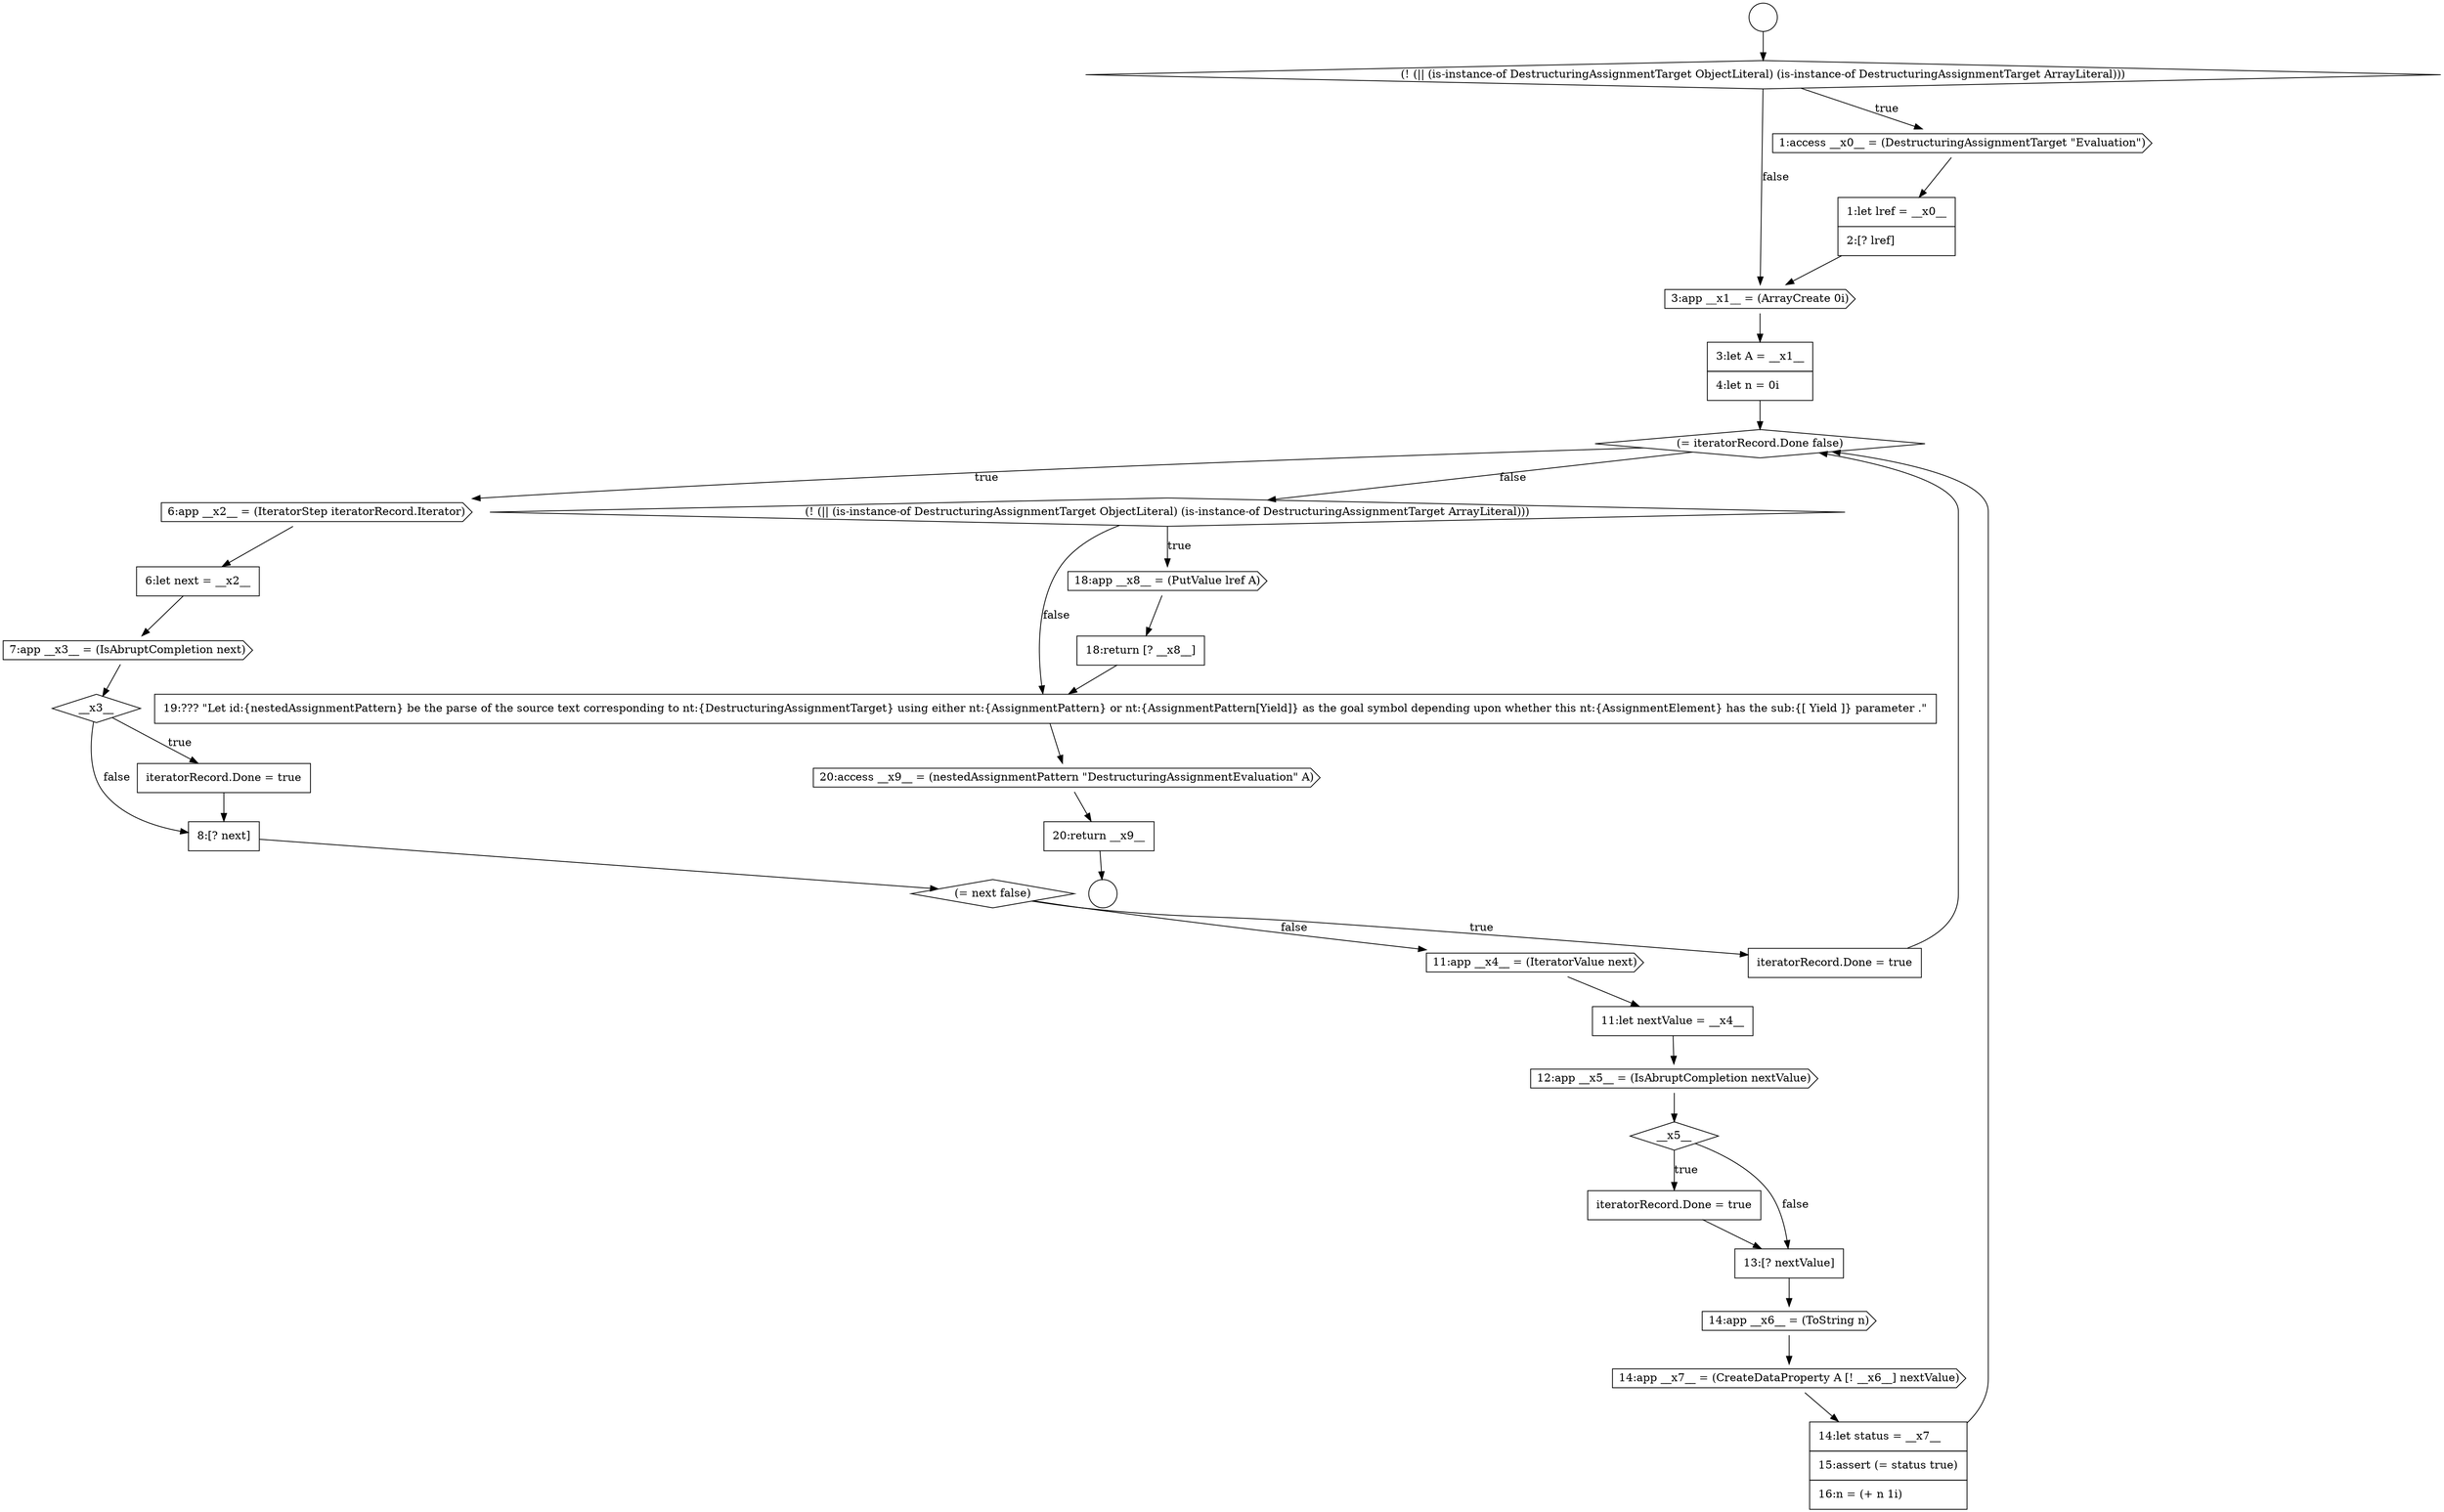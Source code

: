 digraph {
  node0 [shape=circle label=" " color="black" fillcolor="white" style=filled]
  node5 [shape=cds, label=<<font color="black">3:app __x1__ = (ArrayCreate 0i)</font>> color="black" fillcolor="white" style=filled]
  node10 [shape=cds, label=<<font color="black">7:app __x3__ = (IsAbruptCompletion next)</font>> color="black" fillcolor="white" style=filled]
  node14 [shape=diamond, label=<<font color="black">(= next false)</font>> color="black" fillcolor="white" style=filled]
  node1 [shape=circle label=" " color="black" fillcolor="white" style=filled]
  node6 [shape=none, margin=0, label=<<font color="black">
    <table border="0" cellborder="1" cellspacing="0" cellpadding="10">
      <tr><td align="left">3:let A = __x1__</td></tr>
      <tr><td align="left">4:let n = 0i</td></tr>
    </table>
  </font>> color="black" fillcolor="white" style=filled]
  node9 [shape=none, margin=0, label=<<font color="black">
    <table border="0" cellborder="1" cellspacing="0" cellpadding="10">
      <tr><td align="left">6:let next = __x2__</td></tr>
    </table>
  </font>> color="black" fillcolor="white" style=filled]
  node13 [shape=none, margin=0, label=<<font color="black">
    <table border="0" cellborder="1" cellspacing="0" cellpadding="10">
      <tr><td align="left">8:[? next]</td></tr>
    </table>
  </font>> color="black" fillcolor="white" style=filled]
  node2 [shape=diamond, label=<<font color="black">(! (|| (is-instance-of DestructuringAssignmentTarget ObjectLiteral) (is-instance-of DestructuringAssignmentTarget ArrayLiteral)))</font>> color="black" fillcolor="white" style=filled]
  node17 [shape=none, margin=0, label=<<font color="black">
    <table border="0" cellborder="1" cellspacing="0" cellpadding="10">
      <tr><td align="left">11:let nextValue = __x4__</td></tr>
    </table>
  </font>> color="black" fillcolor="white" style=filled]
  node12 [shape=none, margin=0, label=<<font color="black">
    <table border="0" cellborder="1" cellspacing="0" cellpadding="10">
      <tr><td align="left">iteratorRecord.Done = true</td></tr>
    </table>
  </font>> color="black" fillcolor="white" style=filled]
  node7 [shape=diamond, label=<<font color="black">(= iteratorRecord.Done false)</font>> color="black" fillcolor="white" style=filled]
  node3 [shape=cds, label=<<font color="black">1:access __x0__ = (DestructuringAssignmentTarget &quot;Evaluation&quot;)</font>> color="black" fillcolor="white" style=filled]
  node18 [shape=cds, label=<<font color="black">12:app __x5__ = (IsAbruptCompletion nextValue)</font>> color="black" fillcolor="white" style=filled]
  node16 [shape=cds, label=<<font color="black">11:app __x4__ = (IteratorValue next)</font>> color="black" fillcolor="white" style=filled]
  node11 [shape=diamond, label=<<font color="black">__x3__</font>> color="black" fillcolor="white" style=filled]
  node8 [shape=cds, label=<<font color="black">6:app __x2__ = (IteratorStep iteratorRecord.Iterator)</font>> color="black" fillcolor="white" style=filled]
  node4 [shape=none, margin=0, label=<<font color="black">
    <table border="0" cellborder="1" cellspacing="0" cellpadding="10">
      <tr><td align="left">1:let lref = __x0__</td></tr>
      <tr><td align="left">2:[? lref]</td></tr>
    </table>
  </font>> color="black" fillcolor="white" style=filled]
  node15 [shape=none, margin=0, label=<<font color="black">
    <table border="0" cellborder="1" cellspacing="0" cellpadding="10">
      <tr><td align="left">iteratorRecord.Done = true</td></tr>
    </table>
  </font>> color="black" fillcolor="white" style=filled]
  node24 [shape=none, margin=0, label=<<font color="black">
    <table border="0" cellborder="1" cellspacing="0" cellpadding="10">
      <tr><td align="left">14:let status = __x7__</td></tr>
      <tr><td align="left">15:assert (= status true)</td></tr>
      <tr><td align="left">16:n = (+ n 1i)</td></tr>
    </table>
  </font>> color="black" fillcolor="white" style=filled]
  node25 [shape=diamond, label=<<font color="black">(! (|| (is-instance-of DestructuringAssignmentTarget ObjectLiteral) (is-instance-of DestructuringAssignmentTarget ArrayLiteral)))</font>> color="black" fillcolor="white" style=filled]
  node20 [shape=none, margin=0, label=<<font color="black">
    <table border="0" cellborder="1" cellspacing="0" cellpadding="10">
      <tr><td align="left">iteratorRecord.Done = true</td></tr>
    </table>
  </font>> color="black" fillcolor="white" style=filled]
  node29 [shape=cds, label=<<font color="black">20:access __x9__ = (nestedAssignmentPattern &quot;DestructuringAssignmentEvaluation&quot; A)</font>> color="black" fillcolor="white" style=filled]
  node28 [shape=none, margin=0, label=<<font color="black">
    <table border="0" cellborder="1" cellspacing="0" cellpadding="10">
      <tr><td align="left">19:??? &quot;Let id:{nestedAssignmentPattern} be the parse of the source text corresponding to nt:{DestructuringAssignmentTarget} using either nt:{AssignmentPattern} or nt:{AssignmentPattern[Yield]} as the goal symbol depending upon whether this nt:{AssignmentElement} has the sub:{[ Yield ]} parameter .&quot;</td></tr>
    </table>
  </font>> color="black" fillcolor="white" style=filled]
  node21 [shape=none, margin=0, label=<<font color="black">
    <table border="0" cellborder="1" cellspacing="0" cellpadding="10">
      <tr><td align="left">13:[? nextValue]</td></tr>
    </table>
  </font>> color="black" fillcolor="white" style=filled]
  node22 [shape=cds, label=<<font color="black">14:app __x6__ = (ToString n)</font>> color="black" fillcolor="white" style=filled]
  node27 [shape=none, margin=0, label=<<font color="black">
    <table border="0" cellborder="1" cellspacing="0" cellpadding="10">
      <tr><td align="left">18:return [? __x8__]</td></tr>
    </table>
  </font>> color="black" fillcolor="white" style=filled]
  node26 [shape=cds, label=<<font color="black">18:app __x8__ = (PutValue lref A)</font>> color="black" fillcolor="white" style=filled]
  node23 [shape=cds, label=<<font color="black">14:app __x7__ = (CreateDataProperty A [! __x6__] nextValue)</font>> color="black" fillcolor="white" style=filled]
  node30 [shape=none, margin=0, label=<<font color="black">
    <table border="0" cellborder="1" cellspacing="0" cellpadding="10">
      <tr><td align="left">20:return __x9__</td></tr>
    </table>
  </font>> color="black" fillcolor="white" style=filled]
  node19 [shape=diamond, label=<<font color="black">__x5__</font>> color="black" fillcolor="white" style=filled]
  node18 -> node19 [ color="black"]
  node11 -> node12 [label=<<font color="black">true</font>> color="black"]
  node11 -> node13 [label=<<font color="black">false</font>> color="black"]
  node25 -> node26 [label=<<font color="black">true</font>> color="black"]
  node25 -> node28 [label=<<font color="black">false</font>> color="black"]
  node13 -> node14 [ color="black"]
  node9 -> node10 [ color="black"]
  node27 -> node28 [ color="black"]
  node23 -> node24 [ color="black"]
  node26 -> node27 [ color="black"]
  node10 -> node11 [ color="black"]
  node20 -> node21 [ color="black"]
  node16 -> node17 [ color="black"]
  node14 -> node15 [label=<<font color="black">true</font>> color="black"]
  node14 -> node16 [label=<<font color="black">false</font>> color="black"]
  node5 -> node6 [ color="black"]
  node3 -> node4 [ color="black"]
  node28 -> node29 [ color="black"]
  node29 -> node30 [ color="black"]
  node2 -> node3 [label=<<font color="black">true</font>> color="black"]
  node2 -> node5 [label=<<font color="black">false</font>> color="black"]
  node12 -> node13 [ color="black"]
  node19 -> node20 [label=<<font color="black">true</font>> color="black"]
  node19 -> node21 [label=<<font color="black">false</font>> color="black"]
  node0 -> node2 [ color="black"]
  node7 -> node8 [label=<<font color="black">true</font>> color="black"]
  node7 -> node25 [label=<<font color="black">false</font>> color="black"]
  node15 -> node7 [ color="black"]
  node22 -> node23 [ color="black"]
  node6 -> node7 [ color="black"]
  node4 -> node5 [ color="black"]
  node30 -> node1 [ color="black"]
  node8 -> node9 [ color="black"]
  node21 -> node22 [ color="black"]
  node24 -> node7 [ color="black"]
  node17 -> node18 [ color="black"]
}
